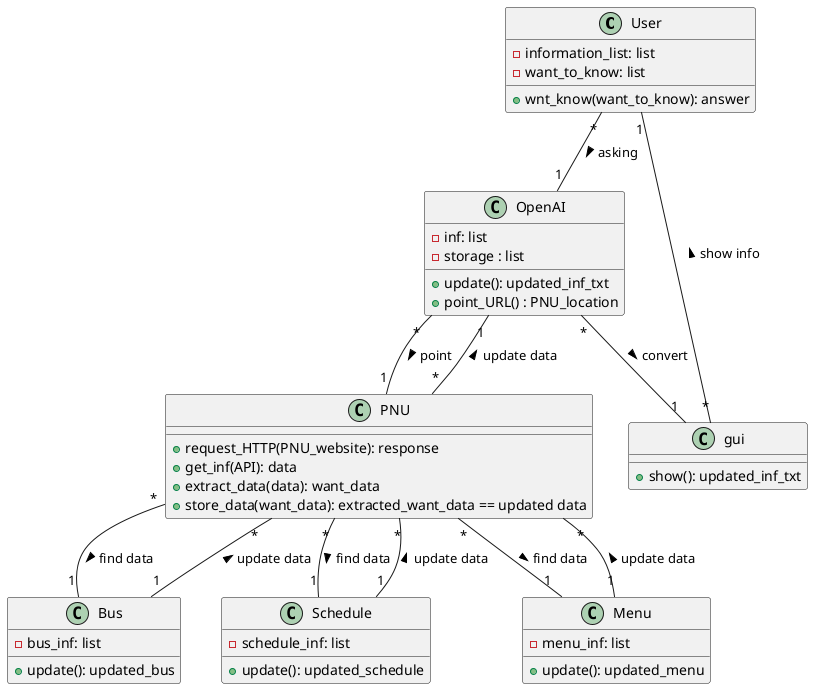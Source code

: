 @startuml
class User {
    - information_list: list
    - want_to_know: list

    + wnt_know(want_to_know): answer
}


class PNU {
    + request_HTTP(PNU_website): response
    + get_inf(API): data
    + extract_data(data): want_data
    + store_data(want_data): extracted_want_data == updated data
}

class Bus {
    - bus_inf: list

    + update(): updated_bus
}

class Schedule {
    - schedule_inf: list

    + update(): updated_schedule
}

class Menu {
    - menu_inf: list

    + update(): updated_menu
}

class OpenAI {
    - inf: list
    - storage : list
    + update(): updated_inf_txt
    + point_URL() : PNU_location 
}

class gui {
    + show(): updated_inf_txt
}

User "*" -- "1" OpenAI : asking >
OpenAI "*" -- "1" PNU : point >
PNU "*" -- "1" Menu : find data > 
PNU "*" -- "1" Bus : find data >
PNU "*" -- "1" Schedule : find data >
PNU "*" -- "1" Menu : update data <
PNU "*" -- "1" Bus : update data <
PNU "*" -- "1" Schedule : update data <
PNU "*" -- "1" OpenAI : > update data
OpenAI "*" -- "1" gui : > convert
gui "*" -- "1" User : > show info
@enduml


